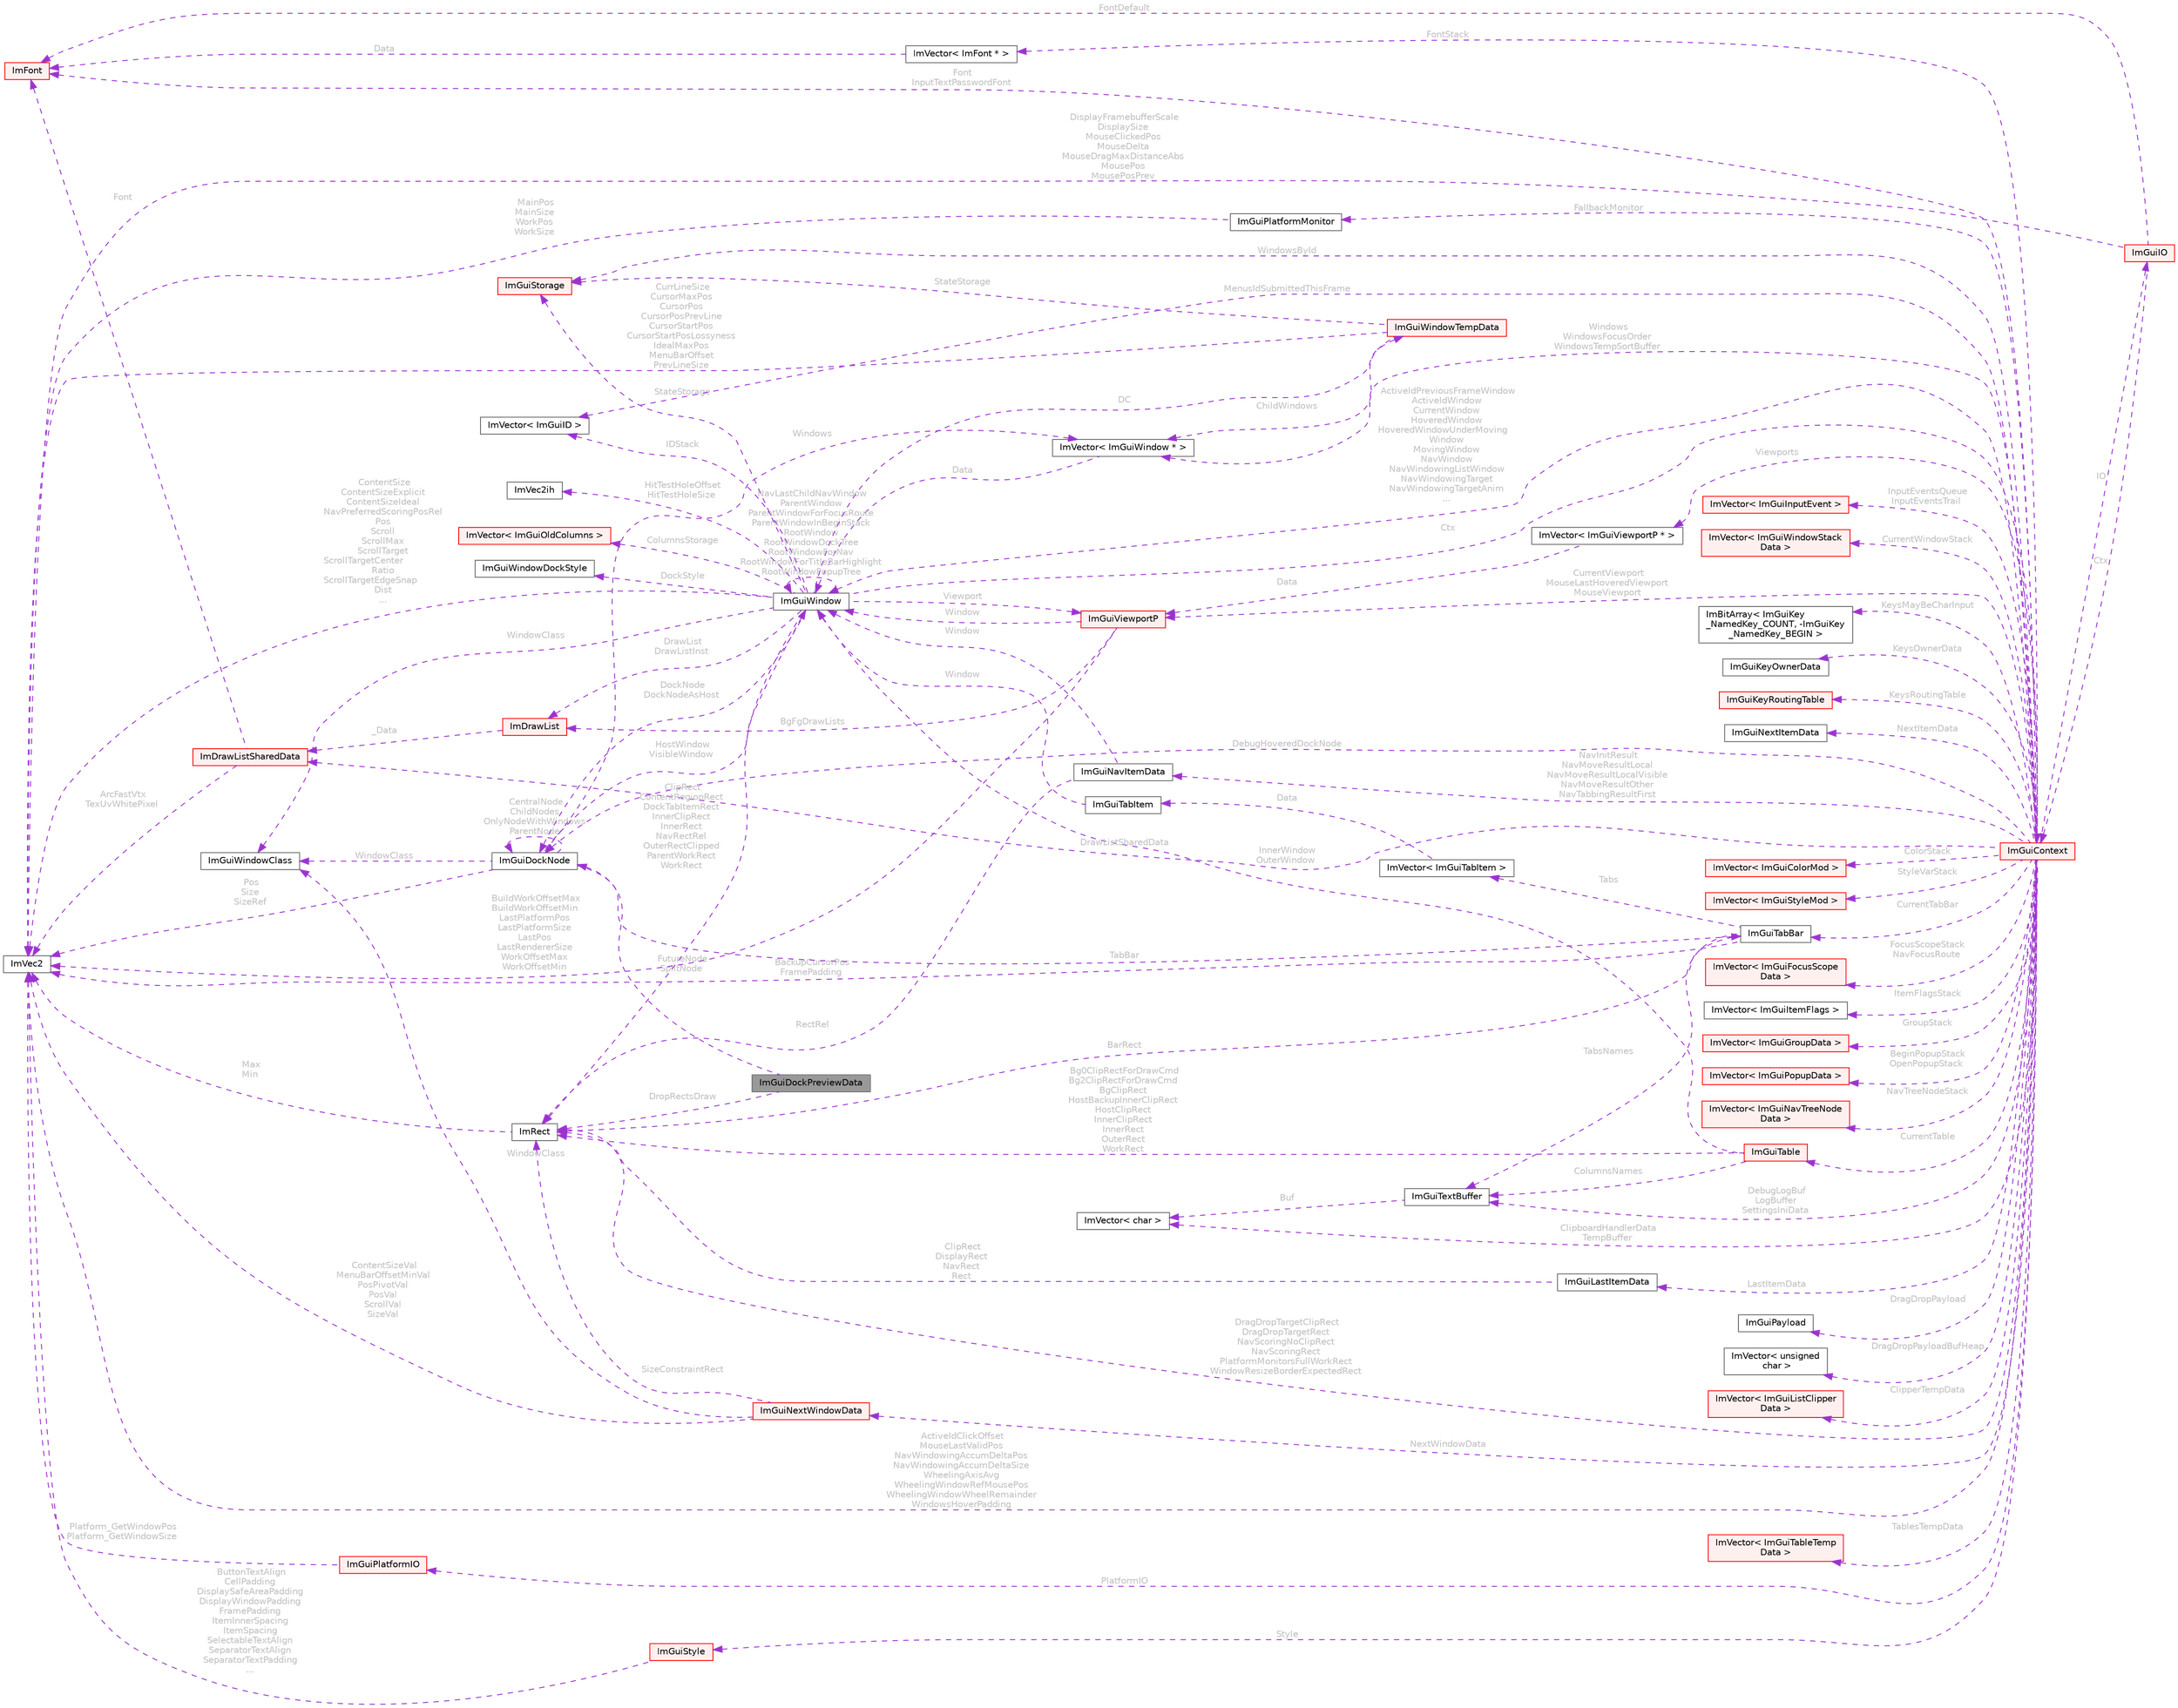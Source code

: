 digraph "ImGuiDockPreviewData"
{
 // LATEX_PDF_SIZE
  bgcolor="transparent";
  edge [fontname=Helvetica,fontsize=10,labelfontname=Helvetica,labelfontsize=10];
  node [fontname=Helvetica,fontsize=10,shape=box,height=0.2,width=0.4];
  rankdir="LR";
  Node1 [id="Node000001",label="ImGuiDockPreviewData",height=0.2,width=0.4,color="gray40", fillcolor="grey60", style="filled", fontcolor="black",tooltip=" "];
  Node2 -> Node1 [id="edge98_Node000001_Node000002",dir="back",color="darkorchid3",style="dashed",tooltip=" ",label=" FutureNode\nSplitNode",fontcolor="grey" ];
  Node2 [id="Node000002",label="ImGuiDockNode",height=0.2,width=0.4,color="gray40", fillcolor="white", style="filled",URL="$struct_im_gui_dock_node.html",tooltip=" "];
  Node2 -> Node2 [id="edge99_Node000002_Node000002",dir="back",color="darkorchid3",style="dashed",tooltip=" ",label=" CentralNode\nChildNodes\nOnlyNodeWithWindows\nParentNode",fontcolor="grey" ];
  Node3 -> Node2 [id="edge100_Node000002_Node000003",dir="back",color="darkorchid3",style="dashed",tooltip=" ",label=" Windows",fontcolor="grey" ];
  Node3 [id="Node000003",label="ImVector\< ImGuiWindow * \>",height=0.2,width=0.4,color="gray40", fillcolor="white", style="filled",URL="$struct_im_vector.html",tooltip=" "];
  Node4 -> Node3 [id="edge101_Node000003_Node000004",dir="back",color="darkorchid3",style="dashed",tooltip=" ",label=" Data",fontcolor="grey" ];
  Node4 [id="Node000004",label="ImGuiWindow",height=0.2,width=0.4,color="gray40", fillcolor="white", style="filled",URL="$struct_im_gui_window.html",tooltip=" "];
  Node5 -> Node4 [id="edge102_Node000004_Node000005",dir="back",color="darkorchid3",style="dashed",tooltip=" ",label=" Ctx",fontcolor="grey" ];
  Node5 [id="Node000005",label="ImGuiContext",height=0.2,width=0.4,color="red", fillcolor="#FFF0F0", style="filled",URL="$struct_im_gui_context.html",tooltip=" "];
  Node6 -> Node5 [id="edge103_Node000005_Node000006",dir="back",color="darkorchid3",style="dashed",tooltip=" ",label=" IO",fontcolor="grey" ];
  Node6 [id="Node000006",label="ImGuiIO",height=0.2,width=0.4,color="red", fillcolor="#FFF0F0", style="filled",URL="$struct_im_gui_i_o.html",tooltip=" "];
  Node7 -> Node6 [id="edge104_Node000006_Node000007",dir="back",color="darkorchid3",style="dashed",tooltip=" ",label=" DisplayFramebufferScale\nDisplaySize\nMouseClickedPos\nMouseDelta\nMouseDragMaxDistanceAbs\nMousePos\nMousePosPrev",fontcolor="grey" ];
  Node7 [id="Node000007",label="ImVec2",height=0.2,width=0.4,color="gray40", fillcolor="white", style="filled",URL="$struct_im_vec2.html",tooltip=" "];
  Node10 -> Node6 [id="edge105_Node000006_Node000010",dir="back",color="darkorchid3",style="dashed",tooltip=" ",label=" FontDefault",fontcolor="grey" ];
  Node10 [id="Node000010",label="ImFont",height=0.2,width=0.4,color="red", fillcolor="#FFF0F0", style="filled",URL="$struct_im_font.html",tooltip=" "];
  Node5 -> Node6 [id="edge106_Node000006_Node000005",dir="back",color="darkorchid3",style="dashed",tooltip=" ",label=" Ctx",fontcolor="grey" ];
  Node22 -> Node5 [id="edge107_Node000005_Node000022",dir="back",color="darkorchid3",style="dashed",tooltip=" ",label=" PlatformIO",fontcolor="grey" ];
  Node22 [id="Node000022",label="ImGuiPlatformIO",height=0.2,width=0.4,color="red", fillcolor="#FFF0F0", style="filled",URL="$struct_im_gui_platform_i_o.html",tooltip=" "];
  Node7 -> Node22 [id="edge108_Node000022_Node000007",dir="back",color="darkorchid3",style="dashed",tooltip=" ",label=" Platform_GetWindowPos\nPlatform_GetWindowSize",fontcolor="grey" ];
  Node43 -> Node5 [id="edge109_Node000005_Node000043",dir="back",color="darkorchid3",style="dashed",tooltip=" ",label=" Style",fontcolor="grey" ];
  Node43 [id="Node000043",label="ImGuiStyle",height=0.2,width=0.4,color="red", fillcolor="#FFF0F0", style="filled",URL="$struct_im_gui_style.html",tooltip=" "];
  Node7 -> Node43 [id="edge110_Node000043_Node000007",dir="back",color="darkorchid3",style="dashed",tooltip=" ",label=" ButtonTextAlign\nCellPadding\nDisplaySafeAreaPadding\nDisplayWindowPadding\nFramePadding\nItemInnerSpacing\nItemSpacing\nSelectableTextAlign\nSeparatorTextAlign\nSeparatorTextPadding\n...",fontcolor="grey" ];
  Node10 -> Node5 [id="edge111_Node000005_Node000010",dir="back",color="darkorchid3",style="dashed",tooltip=" ",label=" Font\nInputTextPasswordFont",fontcolor="grey" ];
  Node35 -> Node5 [id="edge112_Node000005_Node000035",dir="back",color="darkorchid3",style="dashed",tooltip=" ",label=" DrawListSharedData",fontcolor="grey" ];
  Node35 [id="Node000035",label="ImDrawListSharedData",height=0.2,width=0.4,color="red", fillcolor="#FFF0F0", style="filled",URL="$struct_im_draw_list_shared_data.html",tooltip=" "];
  Node7 -> Node35 [id="edge113_Node000035_Node000007",dir="back",color="darkorchid3",style="dashed",tooltip=" ",label=" ArcFastVtx\nTexUvWhitePixel",fontcolor="grey" ];
  Node10 -> Node35 [id="edge114_Node000035_Node000010",dir="back",color="darkorchid3",style="dashed",tooltip=" ",label=" Font",fontcolor="grey" ];
  Node44 -> Node5 [id="edge115_Node000005_Node000044",dir="back",color="darkorchid3",style="dashed",tooltip=" ",label=" InputEventsQueue\nInputEventsTrail",fontcolor="grey" ];
  Node44 [id="Node000044",label="ImVector\< ImGuiInputEvent \>",height=0.2,width=0.4,color="red", fillcolor="#FFF0F0", style="filled",URL="$struct_im_vector.html",tooltip=" "];
  Node3 -> Node5 [id="edge116_Node000005_Node000003",dir="back",color="darkorchid3",style="dashed",tooltip=" ",label=" Windows\nWindowsFocusOrder\nWindowsTempSortBuffer",fontcolor="grey" ];
  Node53 -> Node5 [id="edge117_Node000005_Node000053",dir="back",color="darkorchid3",style="dashed",tooltip=" ",label=" CurrentWindowStack",fontcolor="grey" ];
  Node53 [id="Node000053",label="ImVector\< ImGuiWindowStack\lData \>",height=0.2,width=0.4,color="red", fillcolor="#FFF0F0", style="filled",URL="$struct_im_vector.html",tooltip=" "];
  Node58 -> Node5 [id="edge118_Node000005_Node000058",dir="back",color="darkorchid3",style="dashed",tooltip=" ",label=" WindowsById",fontcolor="grey" ];
  Node58 [id="Node000058",label="ImGuiStorage",height=0.2,width=0.4,color="red", fillcolor="#FFF0F0", style="filled",URL="$struct_im_gui_storage.html",tooltip=" "];
  Node7 -> Node5 [id="edge119_Node000005_Node000007",dir="back",color="darkorchid3",style="dashed",tooltip=" ",label=" ActiveIdClickOffset\nMouseLastValidPos\nNavWindowingAccumDeltaPos\nNavWindowingAccumDeltaSize\nWheelingAxisAvg\nWheelingWindowRefMousePos\nWheelingWindowWheelRemainder\nWindowsHoverPadding",fontcolor="grey" ];
  Node4 -> Node5 [id="edge120_Node000005_Node000004",dir="back",color="darkorchid3",style="dashed",tooltip=" ",label=" ActiveIdPreviousFrameWindow\nActiveIdWindow\nCurrentWindow\nHoveredWindow\nHoveredWindowUnderMoving\lWindow\nMovingWindow\nNavWindow\nNavWindowingListWindow\nNavWindowingTarget\nNavWindowingTargetAnim\n...",fontcolor="grey" ];
  Node61 -> Node5 [id="edge121_Node000005_Node000061",dir="back",color="darkorchid3",style="dashed",tooltip=" ",label=" KeysMayBeCharInput",fontcolor="grey" ];
  Node61 [id="Node000061",label="ImBitArray\< ImGuiKey\l_NamedKey_COUNT, -ImGuiKey\l_NamedKey_BEGIN \>",height=0.2,width=0.4,color="gray40", fillcolor="white", style="filled",URL="$struct_im_bit_array.html",tooltip=" "];
  Node62 -> Node5 [id="edge122_Node000005_Node000062",dir="back",color="darkorchid3",style="dashed",tooltip=" ",label=" KeysOwnerData",fontcolor="grey" ];
  Node62 [id="Node000062",label="ImGuiKeyOwnerData",height=0.2,width=0.4,color="gray40", fillcolor="white", style="filled",URL="$struct_im_gui_key_owner_data.html",tooltip=" "];
  Node63 -> Node5 [id="edge123_Node000005_Node000063",dir="back",color="darkorchid3",style="dashed",tooltip=" ",label=" KeysRoutingTable",fontcolor="grey" ];
  Node63 [id="Node000063",label="ImGuiKeyRoutingTable",height=0.2,width=0.4,color="red", fillcolor="#FFF0F0", style="filled",URL="$struct_im_gui_key_routing_table.html",tooltip=" "];
  Node66 -> Node5 [id="edge124_Node000005_Node000066",dir="back",color="darkorchid3",style="dashed",tooltip=" ",label=" NextItemData",fontcolor="grey" ];
  Node66 [id="Node000066",label="ImGuiNextItemData",height=0.2,width=0.4,color="gray40", fillcolor="white", style="filled",URL="$struct_im_gui_next_item_data.html",tooltip=" "];
  Node55 -> Node5 [id="edge125_Node000005_Node000055",dir="back",color="darkorchid3",style="dashed",tooltip=" ",label=" LastItemData",fontcolor="grey" ];
  Node55 [id="Node000055",label="ImGuiLastItemData",height=0.2,width=0.4,color="gray40", fillcolor="white", style="filled",URL="$struct_im_gui_last_item_data.html",tooltip=" "];
  Node56 -> Node55 [id="edge126_Node000055_Node000056",dir="back",color="darkorchid3",style="dashed",tooltip=" ",label=" ClipRect\nDisplayRect\nNavRect\nRect",fontcolor="grey" ];
  Node56 [id="Node000056",label="ImRect",height=0.2,width=0.4,color="gray40", fillcolor="white", style="filled",URL="$struct_im_rect.html",tooltip=" "];
  Node7 -> Node56 [id="edge127_Node000056_Node000007",dir="back",color="darkorchid3",style="dashed",tooltip=" ",label=" Max\nMin",fontcolor="grey" ];
  Node67 -> Node5 [id="edge128_Node000005_Node000067",dir="back",color="darkorchid3",style="dashed",tooltip=" ",label=" NextWindowData",fontcolor="grey" ];
  Node67 [id="Node000067",label="ImGuiNextWindowData",height=0.2,width=0.4,color="red", fillcolor="#FFF0F0", style="filled",URL="$struct_im_gui_next_window_data.html",tooltip=" "];
  Node7 -> Node67 [id="edge129_Node000067_Node000007",dir="back",color="darkorchid3",style="dashed",tooltip=" ",label=" ContentSizeVal\nMenuBarOffsetMinVal\nPosPivotVal\nPosVal\nScrollVal\nSizeVal",fontcolor="grey" ];
  Node56 -> Node67 [id="edge130_Node000067_Node000056",dir="back",color="darkorchid3",style="dashed",tooltip=" ",label=" SizeConstraintRect",fontcolor="grey" ];
  Node69 -> Node67 [id="edge131_Node000067_Node000069",dir="back",color="darkorchid3",style="dashed",tooltip=" ",label=" WindowClass",fontcolor="grey" ];
  Node69 [id="Node000069",label="ImGuiWindowClass",height=0.2,width=0.4,color="gray40", fillcolor="white", style="filled",URL="$struct_im_gui_window_class.html",tooltip=" "];
  Node70 -> Node5 [id="edge132_Node000005_Node000070",dir="back",color="darkorchid3",style="dashed",tooltip=" ",label=" ColorStack",fontcolor="grey" ];
  Node70 [id="Node000070",label="ImVector\< ImGuiColorMod \>",height=0.2,width=0.4,color="red", fillcolor="#FFF0F0", style="filled",URL="$struct_im_vector.html",tooltip=" "];
  Node72 -> Node5 [id="edge133_Node000005_Node000072",dir="back",color="darkorchid3",style="dashed",tooltip=" ",label=" StyleVarStack",fontcolor="grey" ];
  Node72 [id="Node000072",label="ImVector\< ImGuiStyleMod \>",height=0.2,width=0.4,color="red", fillcolor="#FFF0F0", style="filled",URL="$struct_im_vector.html",tooltip=" "];
  Node9 -> Node5 [id="edge134_Node000005_Node000009",dir="back",color="darkorchid3",style="dashed",tooltip=" ",label=" FontStack",fontcolor="grey" ];
  Node9 [id="Node000009",label="ImVector\< ImFont * \>",height=0.2,width=0.4,color="gray40", fillcolor="white", style="filled",URL="$struct_im_vector.html",tooltip=" "];
  Node10 -> Node9 [id="edge135_Node000009_Node000010",dir="back",color="darkorchid3",style="dashed",tooltip=" ",label=" Data",fontcolor="grey" ];
  Node74 -> Node5 [id="edge136_Node000005_Node000074",dir="back",color="darkorchid3",style="dashed",tooltip=" ",label=" FocusScopeStack\nNavFocusRoute",fontcolor="grey" ];
  Node74 [id="Node000074",label="ImVector\< ImGuiFocusScope\lData \>",height=0.2,width=0.4,color="red", fillcolor="#FFF0F0", style="filled",URL="$struct_im_vector.html",tooltip=" "];
  Node76 -> Node5 [id="edge137_Node000005_Node000076",dir="back",color="darkorchid3",style="dashed",tooltip=" ",label=" ItemFlagsStack",fontcolor="grey" ];
  Node76 [id="Node000076",label="ImVector\< ImGuiItemFlags \>",height=0.2,width=0.4,color="gray40", fillcolor="white", style="filled",URL="$struct_im_vector.html",tooltip=" "];
  Node77 -> Node5 [id="edge138_Node000005_Node000077",dir="back",color="darkorchid3",style="dashed",tooltip=" ",label=" GroupStack",fontcolor="grey" ];
  Node77 [id="Node000077",label="ImVector\< ImGuiGroupData \>",height=0.2,width=0.4,color="red", fillcolor="#FFF0F0", style="filled",URL="$struct_im_vector.html",tooltip=" "];
  Node80 -> Node5 [id="edge139_Node000005_Node000080",dir="back",color="darkorchid3",style="dashed",tooltip=" ",label=" BeginPopupStack\nOpenPopupStack",fontcolor="grey" ];
  Node80 [id="Node000080",label="ImVector\< ImGuiPopupData \>",height=0.2,width=0.4,color="red", fillcolor="#FFF0F0", style="filled",URL="$struct_im_vector.html",tooltip=" "];
  Node82 -> Node5 [id="edge140_Node000005_Node000082",dir="back",color="darkorchid3",style="dashed",tooltip=" ",label=" NavTreeNodeStack",fontcolor="grey" ];
  Node82 [id="Node000082",label="ImVector\< ImGuiNavTreeNode\lData \>",height=0.2,width=0.4,color="red", fillcolor="#FFF0F0", style="filled",URL="$struct_im_vector.html",tooltip=" "];
  Node84 -> Node5 [id="edge141_Node000005_Node000084",dir="back",color="darkorchid3",style="dashed",tooltip=" ",label=" Viewports",fontcolor="grey" ];
  Node84 [id="Node000084",label="ImVector\< ImGuiViewportP * \>",height=0.2,width=0.4,color="gray40", fillcolor="white", style="filled",URL="$struct_im_vector.html",tooltip=" "];
  Node85 -> Node84 [id="edge142_Node000084_Node000085",dir="back",color="darkorchid3",style="dashed",tooltip=" ",label=" Data",fontcolor="grey" ];
  Node85 [id="Node000085",label="ImGuiViewportP",height=0.2,width=0.4,color="red", fillcolor="#FFF0F0", style="filled",URL="$struct_im_gui_viewport_p.html",tooltip=" "];
  Node4 -> Node85 [id="edge143_Node000085_Node000004",dir="back",color="darkorchid3",style="dashed",tooltip=" ",label=" Window",fontcolor="grey" ];
  Node7 -> Node85 [id="edge144_Node000085_Node000007",dir="back",color="darkorchid3",style="dashed",tooltip=" ",label=" BuildWorkOffsetMax\nBuildWorkOffsetMin\nLastPlatformPos\nLastPlatformSize\nLastPos\nLastRendererSize\nWorkOffsetMax\nWorkOffsetMin",fontcolor="grey" ];
  Node29 -> Node85 [id="edge145_Node000085_Node000029",dir="back",color="darkorchid3",style="dashed",tooltip=" ",label=" BgFgDrawLists",fontcolor="grey" ];
  Node29 [id="Node000029",label="ImDrawList",height=0.2,width=0.4,color="red", fillcolor="#FFF0F0", style="filled",URL="$struct_im_draw_list.html",tooltip=" "];
  Node35 -> Node29 [id="edge146_Node000029_Node000035",dir="back",color="darkorchid3",style="dashed",tooltip=" ",label=" _Data",fontcolor="grey" ];
  Node85 -> Node5 [id="edge147_Node000005_Node000085",dir="back",color="darkorchid3",style="dashed",tooltip=" ",label=" CurrentViewport\nMouseLastHoveredViewport\nMouseViewport",fontcolor="grey" ];
  Node24 -> Node5 [id="edge148_Node000005_Node000024",dir="back",color="darkorchid3",style="dashed",tooltip=" ",label=" FallbackMonitor",fontcolor="grey" ];
  Node24 [id="Node000024",label="ImGuiPlatformMonitor",height=0.2,width=0.4,color="gray40", fillcolor="white", style="filled",URL="$struct_im_gui_platform_monitor.html",tooltip=" "];
  Node7 -> Node24 [id="edge149_Node000024_Node000007",dir="back",color="darkorchid3",style="dashed",tooltip=" ",label=" MainPos\nMainSize\nWorkPos\nWorkSize",fontcolor="grey" ];
  Node56 -> Node5 [id="edge150_Node000005_Node000056",dir="back",color="darkorchid3",style="dashed",tooltip=" ",label=" DragDropTargetClipRect\nDragDropTargetRect\nNavScoringNoClipRect\nNavScoringRect\nPlatformMonitorsFullWorkRect\nWindowResizeBorderExpectedRect",fontcolor="grey" ];
  Node87 -> Node5 [id="edge151_Node000005_Node000087",dir="back",color="darkorchid3",style="dashed",tooltip=" ",label=" NavInitResult\nNavMoveResultLocal\nNavMoveResultLocalVisible\nNavMoveResultOther\nNavTabbingResultFirst",fontcolor="grey" ];
  Node87 [id="Node000087",label="ImGuiNavItemData",height=0.2,width=0.4,color="gray40", fillcolor="white", style="filled",URL="$struct_im_gui_nav_item_data.html",tooltip=" "];
  Node4 -> Node87 [id="edge152_Node000087_Node000004",dir="back",color="darkorchid3",style="dashed",tooltip=" ",label=" Window",fontcolor="grey" ];
  Node56 -> Node87 [id="edge153_Node000087_Node000056",dir="back",color="darkorchid3",style="dashed",tooltip=" ",label=" RectRel",fontcolor="grey" ];
  Node88 -> Node5 [id="edge154_Node000005_Node000088",dir="back",color="darkorchid3",style="dashed",tooltip=" ",label=" DragDropPayload",fontcolor="grey" ];
  Node88 [id="Node000088",label="ImGuiPayload",height=0.2,width=0.4,color="gray40", fillcolor="white", style="filled",URL="$struct_im_gui_payload.html",tooltip=" "];
  Node89 -> Node5 [id="edge155_Node000005_Node000089",dir="back",color="darkorchid3",style="dashed",tooltip=" ",label=" DragDropPayloadBufHeap",fontcolor="grey" ];
  Node89 [id="Node000089",label="ImVector\< unsigned\l char \>",height=0.2,width=0.4,color="gray40", fillcolor="white", style="filled",URL="$struct_im_vector.html",tooltip=" "];
  Node90 -> Node5 [id="edge156_Node000005_Node000090",dir="back",color="darkorchid3",style="dashed",tooltip=" ",label=" ClipperTempData",fontcolor="grey" ];
  Node90 [id="Node000090",label="ImVector\< ImGuiListClipper\lData \>",height=0.2,width=0.4,color="red", fillcolor="#FFF0F0", style="filled",URL="$struct_im_vector.html",tooltip=" "];
  Node95 -> Node5 [id="edge157_Node000005_Node000095",dir="back",color="darkorchid3",style="dashed",tooltip=" ",label=" CurrentTable",fontcolor="grey" ];
  Node95 [id="Node000095",label="ImGuiTable",height=0.2,width=0.4,color="red", fillcolor="#FFF0F0", style="filled",URL="$struct_im_gui_table.html",tooltip=" "];
  Node56 -> Node95 [id="edge158_Node000095_Node000056",dir="back",color="darkorchid3",style="dashed",tooltip=" ",label=" Bg0ClipRectForDrawCmd\nBg2ClipRectForDrawCmd\nBgClipRect\nHostBackupInnerClipRect\nHostClipRect\nInnerClipRect\nInnerRect\nOuterRect\nWorkRect",fontcolor="grey" ];
  Node4 -> Node95 [id="edge159_Node000095_Node000004",dir="back",color="darkorchid3",style="dashed",tooltip=" ",label=" InnerWindow\nOuterWindow",fontcolor="grey" ];
  Node102 -> Node95 [id="edge160_Node000095_Node000102",dir="back",color="darkorchid3",style="dashed",tooltip=" ",label=" ColumnsNames",fontcolor="grey" ];
  Node102 [id="Node000102",label="ImGuiTextBuffer",height=0.2,width=0.4,color="gray40", fillcolor="white", style="filled",URL="$struct_im_gui_text_buffer.html",tooltip=" "];
  Node103 -> Node102 [id="edge161_Node000102_Node000103",dir="back",color="darkorchid3",style="dashed",tooltip=" ",label=" Buf",fontcolor="grey" ];
  Node103 [id="Node000103",label="ImVector\< char \>",height=0.2,width=0.4,color="gray40", fillcolor="white", style="filled",URL="$struct_im_vector.html",tooltip=" "];
  Node109 -> Node5 [id="edge162_Node000005_Node000109",dir="back",color="darkorchid3",style="dashed",tooltip=" ",label=" TablesTempData",fontcolor="grey" ];
  Node109 [id="Node000109",label="ImVector\< ImGuiTableTemp\lData \>",height=0.2,width=0.4,color="red", fillcolor="#FFF0F0", style="filled",URL="$struct_im_vector.html",tooltip=" "];
  Node112 -> Node5 [id="edge163_Node000005_Node000112",dir="back",color="darkorchid3",style="dashed",tooltip=" ",label=" CurrentTabBar",fontcolor="grey" ];
  Node112 [id="Node000112",label="ImGuiTabBar",height=0.2,width=0.4,color="gray40", fillcolor="white", style="filled",URL="$struct_im_gui_tab_bar.html",tooltip=" "];
  Node113 -> Node112 [id="edge164_Node000112_Node000113",dir="back",color="darkorchid3",style="dashed",tooltip=" ",label=" Tabs",fontcolor="grey" ];
  Node113 [id="Node000113",label="ImVector\< ImGuiTabItem \>",height=0.2,width=0.4,color="gray40", fillcolor="white", style="filled",URL="$struct_im_vector.html",tooltip=" "];
  Node114 -> Node113 [id="edge165_Node000113_Node000114",dir="back",color="darkorchid3",style="dashed",tooltip=" ",label=" Data",fontcolor="grey" ];
  Node114 [id="Node000114",label="ImGuiTabItem",height=0.2,width=0.4,color="gray40", fillcolor="white", style="filled",URL="$struct_im_gui_tab_item.html",tooltip=" "];
  Node4 -> Node114 [id="edge166_Node000114_Node000004",dir="back",color="darkorchid3",style="dashed",tooltip=" ",label=" Window",fontcolor="grey" ];
  Node56 -> Node112 [id="edge167_Node000112_Node000056",dir="back",color="darkorchid3",style="dashed",tooltip=" ",label=" BarRect",fontcolor="grey" ];
  Node7 -> Node112 [id="edge168_Node000112_Node000007",dir="back",color="darkorchid3",style="dashed",tooltip=" ",label=" BackupCursorPos\nFramePadding",fontcolor="grey" ];
  Node102 -> Node112 [id="edge169_Node000112_Node000102",dir="back",color="darkorchid3",style="dashed",tooltip=" ",label=" TabsNames",fontcolor="grey" ];
  Node103 -> Node5 [id="edge170_Node000005_Node000103",dir="back",color="darkorchid3",style="dashed",tooltip=" ",label=" ClipboardHandlerData\nTempBuffer",fontcolor="grey" ];
  Node124 -> Node5 [id="edge171_Node000005_Node000124",dir="back",color="darkorchid3",style="dashed",tooltip=" ",label=" MenusIdSubmittedThisFrame",fontcolor="grey" ];
  Node124 [id="Node000124",label="ImVector\< ImGuiID \>",height=0.2,width=0.4,color="gray40", fillcolor="white", style="filled",URL="$struct_im_vector.html",tooltip=" "];
  Node102 -> Node5 [id="edge172_Node000005_Node000102",dir="back",color="darkorchid3",style="dashed",tooltip=" ",label=" DebugLogBuf\nLogBuffer\nSettingsIniData",fontcolor="grey" ];
  Node2 -> Node5 [id="edge173_Node000005_Node000002",dir="back",color="darkorchid3",style="dashed",tooltip=" ",label=" DebugHoveredDockNode",fontcolor="grey" ];
  Node69 -> Node4 [id="edge174_Node000004_Node000069",dir="back",color="darkorchid3",style="dashed",tooltip=" ",label=" WindowClass",fontcolor="grey" ];
  Node85 -> Node4 [id="edge175_Node000004_Node000085",dir="back",color="darkorchid3",style="dashed",tooltip=" ",label=" Viewport",fontcolor="grey" ];
  Node7 -> Node4 [id="edge176_Node000004_Node000007",dir="back",color="darkorchid3",style="dashed",tooltip=" ",label=" ContentSize\nContentSizeExplicit\nContentSizeIdeal\nNavPreferredScoringPosRel\nPos\nScroll\nScrollMax\nScrollTarget\nScrollTargetCenter\lRatio\nScrollTargetEdgeSnap\lDist\n...",fontcolor="grey" ];
  Node124 -> Node4 [id="edge177_Node000004_Node000124",dir="back",color="darkorchid3",style="dashed",tooltip=" ",label=" IDStack",fontcolor="grey" ];
  Node148 -> Node4 [id="edge178_Node000004_Node000148",dir="back",color="darkorchid3",style="dashed",tooltip=" ",label=" DC",fontcolor="grey" ];
  Node148 [id="Node000148",label="ImGuiWindowTempData",height=0.2,width=0.4,color="red", fillcolor="#FFF0F0", style="filled",URL="$struct_im_gui_window_temp_data.html",tooltip=" "];
  Node7 -> Node148 [id="edge179_Node000148_Node000007",dir="back",color="darkorchid3",style="dashed",tooltip=" ",label=" CurrLineSize\nCursorMaxPos\nCursorPos\nCursorPosPrevLine\nCursorStartPos\nCursorStartPosLossyness\nIdealMaxPos\nMenuBarOffset\nPrevLineSize",fontcolor="grey" ];
  Node3 -> Node148 [id="edge180_Node000148_Node000003",dir="back",color="darkorchid3",style="dashed",tooltip=" ",label=" ChildWindows",fontcolor="grey" ];
  Node58 -> Node148 [id="edge181_Node000148_Node000058",dir="back",color="darkorchid3",style="dashed",tooltip=" ",label=" StateStorage",fontcolor="grey" ];
  Node56 -> Node4 [id="edge182_Node000004_Node000056",dir="back",color="darkorchid3",style="dashed",tooltip=" ",label=" ClipRect\nContentRegionRect\nDockTabItemRect\nInnerClipRect\nInnerRect\nNavRectRel\nOuterRectClipped\nParentWorkRect\nWorkRect",fontcolor="grey" ];
  Node133 -> Node4 [id="edge183_Node000004_Node000133",dir="back",color="darkorchid3",style="dashed",tooltip=" ",label=" HitTestHoleOffset\nHitTestHoleSize",fontcolor="grey" ];
  Node133 [id="Node000133",label="ImVec2ih",height=0.2,width=0.4,color="gray40", fillcolor="white", style="filled",URL="$struct_im_vec2ih.html",tooltip=" "];
  Node58 -> Node4 [id="edge184_Node000004_Node000058",dir="back",color="darkorchid3",style="dashed",tooltip=" ",label=" StateStorage",fontcolor="grey" ];
  Node153 -> Node4 [id="edge185_Node000004_Node000153",dir="back",color="darkorchid3",style="dashed",tooltip=" ",label=" ColumnsStorage",fontcolor="grey" ];
  Node153 [id="Node000153",label="ImVector\< ImGuiOldColumns \>",height=0.2,width=0.4,color="red", fillcolor="#FFF0F0", style="filled",URL="$struct_im_vector.html",tooltip=" "];
  Node29 -> Node4 [id="edge186_Node000004_Node000029",dir="back",color="darkorchid3",style="dashed",tooltip=" ",label=" DrawList\nDrawListInst",fontcolor="grey" ];
  Node4 -> Node4 [id="edge187_Node000004_Node000004",dir="back",color="darkorchid3",style="dashed",tooltip=" ",label=" NavLastChildNavWindow\nParentWindow\nParentWindowForFocusRoute\nParentWindowInBeginStack\nRootWindow\nRootWindowDockTree\nRootWindowForNav\nRootWindowForTitleBarHighlight\nRootWindowPopupTree",fontcolor="grey" ];
  Node154 -> Node4 [id="edge188_Node000004_Node000154",dir="back",color="darkorchid3",style="dashed",tooltip=" ",label=" DockStyle",fontcolor="grey" ];
  Node154 [id="Node000154",label="ImGuiWindowDockStyle",height=0.2,width=0.4,color="gray40", fillcolor="white", style="filled",URL="$struct_im_gui_window_dock_style.html",tooltip=" "];
  Node2 -> Node4 [id="edge189_Node000004_Node000002",dir="back",color="darkorchid3",style="dashed",tooltip=" ",label=" DockNode\nDockNodeAsHost",fontcolor="grey" ];
  Node112 -> Node2 [id="edge190_Node000002_Node000112",dir="back",color="darkorchid3",style="dashed",tooltip=" ",label=" TabBar",fontcolor="grey" ];
  Node7 -> Node2 [id="edge191_Node000002_Node000007",dir="back",color="darkorchid3",style="dashed",tooltip=" ",label=" Pos\nSize\nSizeRef",fontcolor="grey" ];
  Node69 -> Node2 [id="edge192_Node000002_Node000069",dir="back",color="darkorchid3",style="dashed",tooltip=" ",label=" WindowClass",fontcolor="grey" ];
  Node4 -> Node2 [id="edge193_Node000002_Node000004",dir="back",color="darkorchid3",style="dashed",tooltip=" ",label=" HostWindow\nVisibleWindow",fontcolor="grey" ];
  Node56 -> Node1 [id="edge194_Node000001_Node000056",dir="back",color="darkorchid3",style="dashed",tooltip=" ",label=" DropRectsDraw",fontcolor="grey" ];
}

